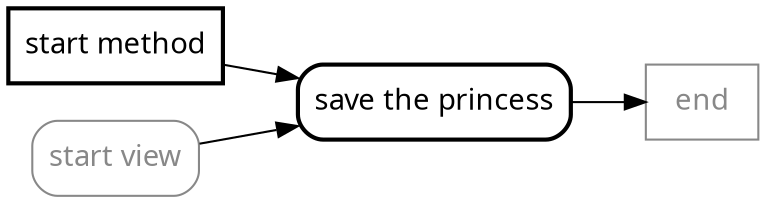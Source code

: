 digraph {
	graph [rankdir=LR]
	node [fillcolor=white fontname="sans-serif" shape=rect style=filled]
	"start method" [color="#888888" fontcolor="#888888" style=filled]
	"save the princess" [color="#888888" fontcolor="#888888" style="filled, rounded"]
	"start view" [color="#888888" fontcolor="#888888" style="filled, rounded"]
	end [color="#888888" fontcolor="#888888" style=filled]
	"start view" -> "save the princess"
	"start method" -> "save the princess"
	"save the princess" -> end
	"save the princess" [color=black fontcolor=black href="{url}" peripheries=1 style="filled, rounded, bold"]
	"start method" [color=black fontcolor=black peripheries=1 style="filled, bold"]
}
